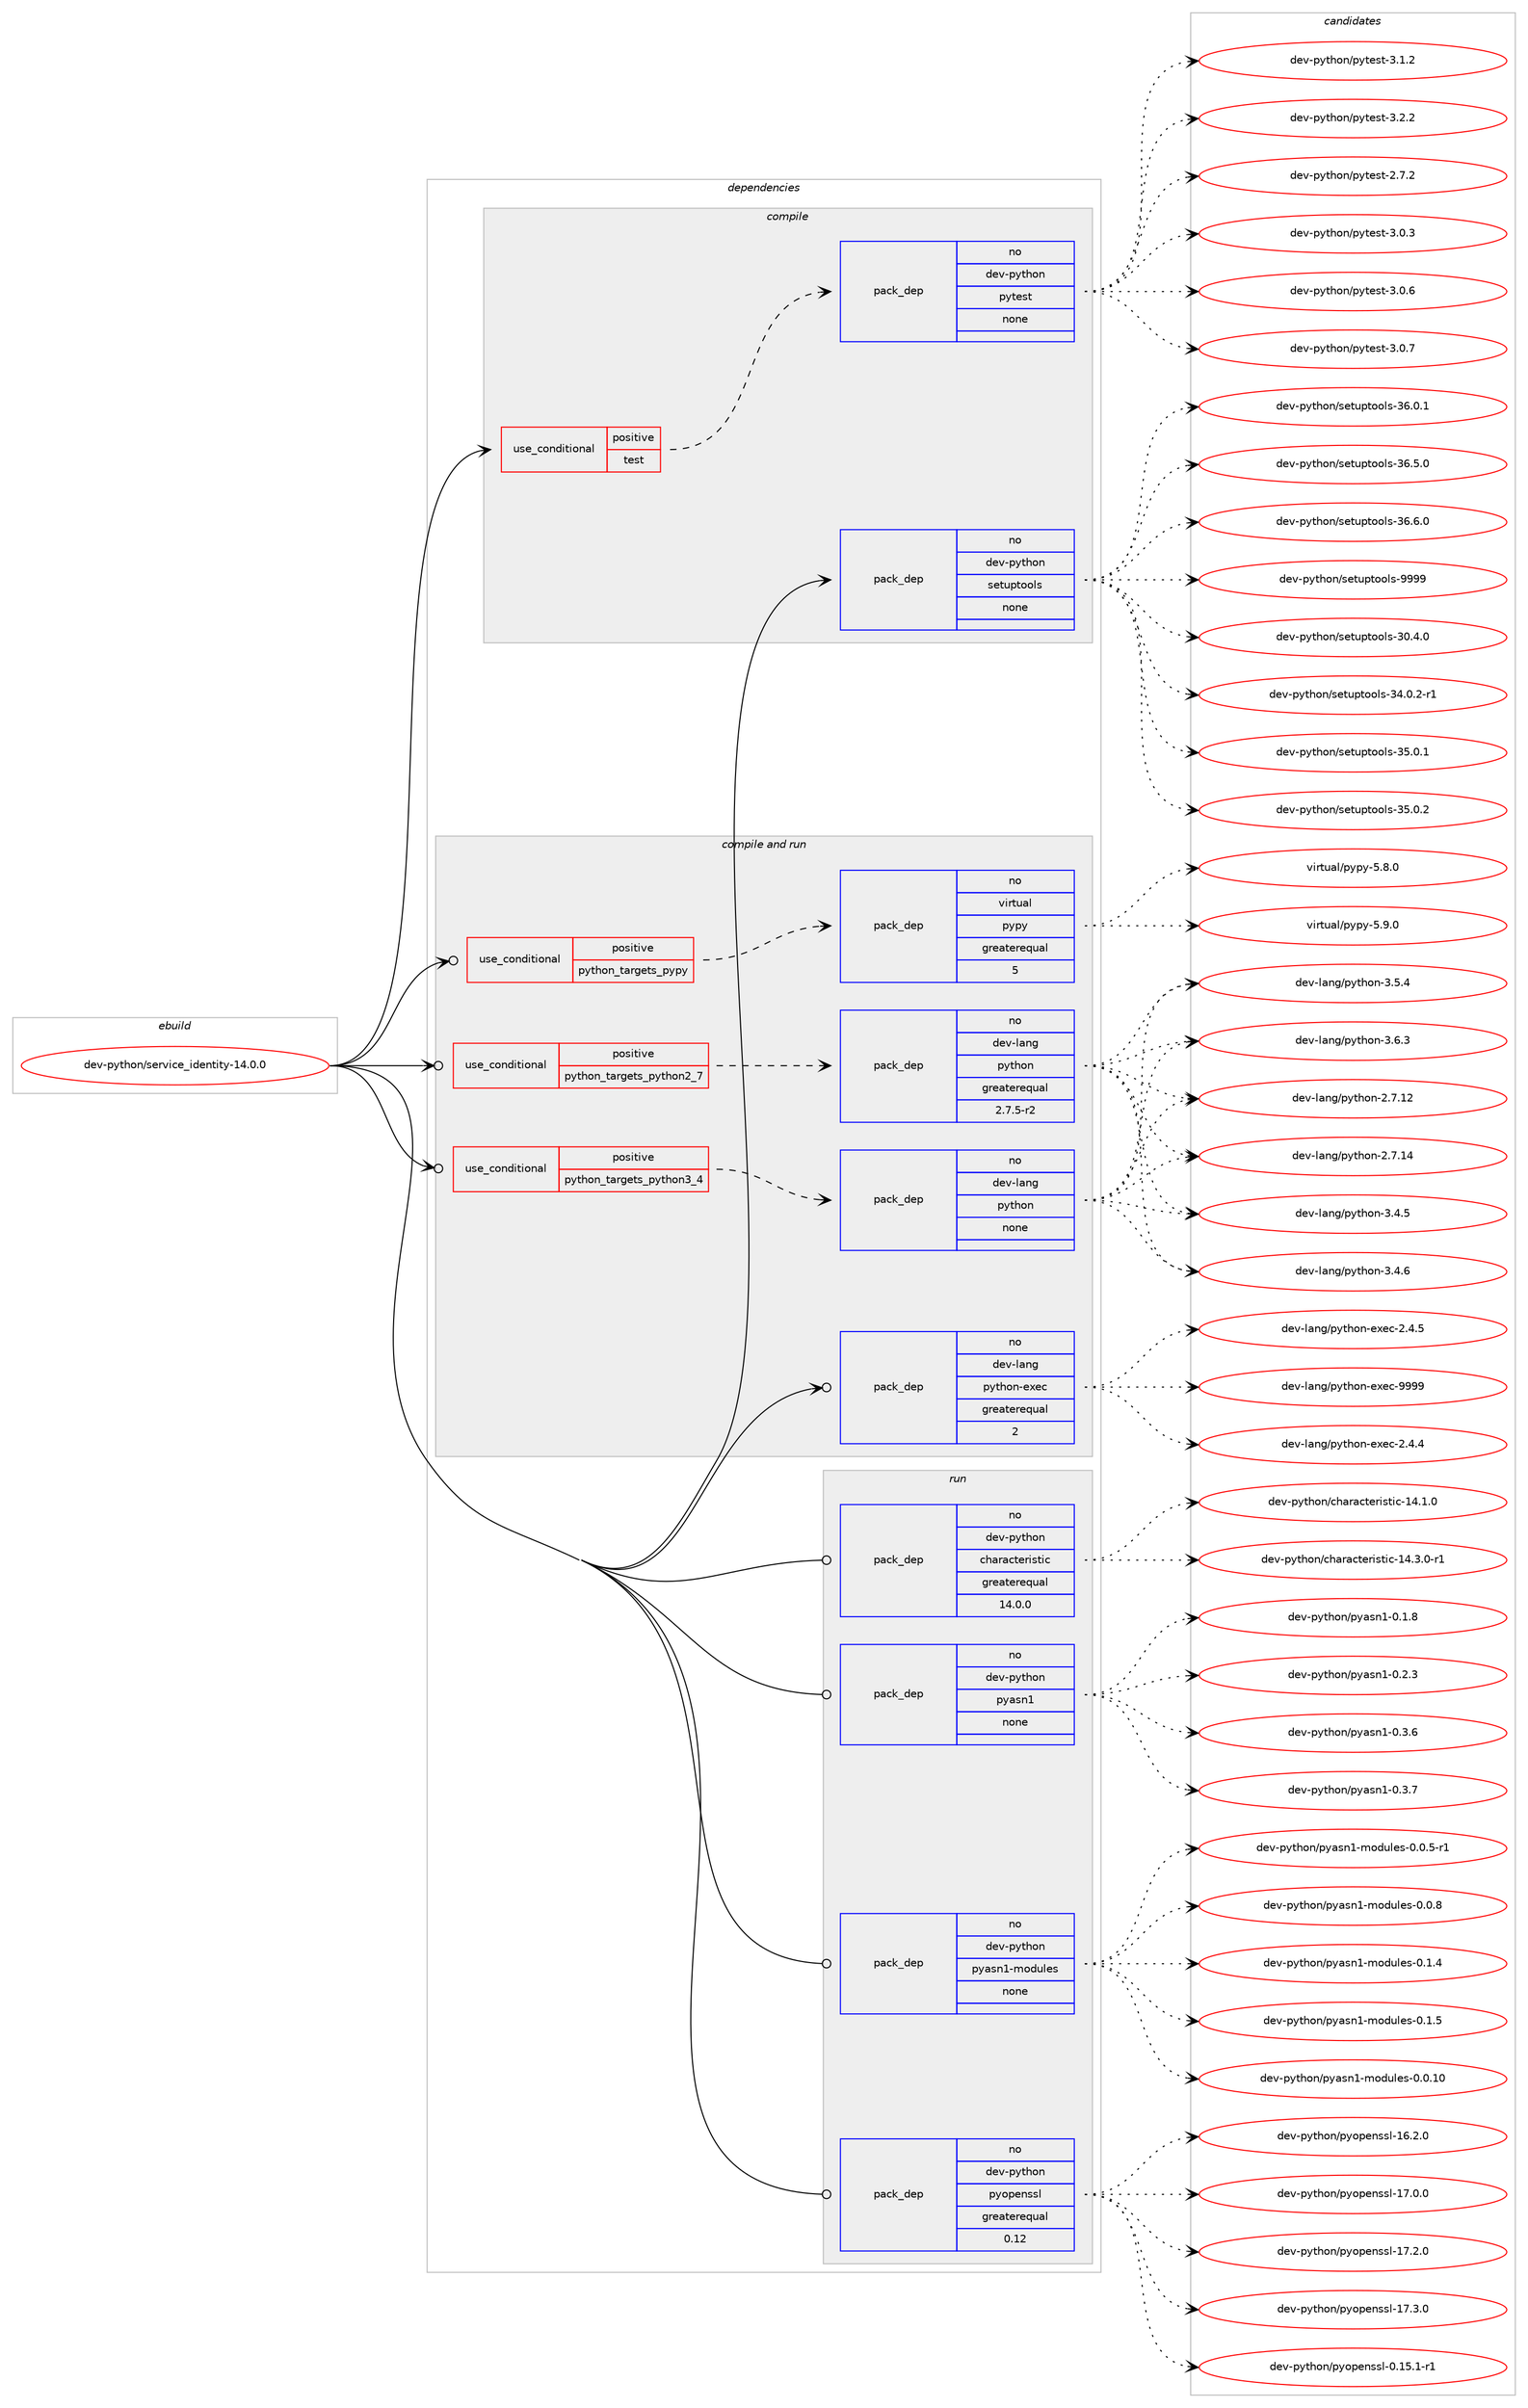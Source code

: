 digraph prolog {

# *************
# Graph options
# *************

newrank=true;
concentrate=true;
compound=true;
graph [rankdir=LR,fontname=Helvetica,fontsize=10,ranksep=1.5];#, ranksep=2.5, nodesep=0.2];
edge  [arrowhead=vee];
node  [fontname=Helvetica,fontsize=10];

# **********
# The ebuild
# **********

subgraph cluster_leftcol {
color=gray;
rank=same;
label=<<i>ebuild</i>>;
id [label="dev-python/service_identity-14.0.0", color=red, width=4, href="../dev-python/service_identity-14.0.0.svg"];
}

# ****************
# The dependencies
# ****************

subgraph cluster_midcol {
color=gray;
label=<<i>dependencies</i>>;
subgraph cluster_compile {
fillcolor="#eeeeee";
style=filled;
label=<<i>compile</i>>;
subgraph cond41502 {
dependency186886 [label=<<TABLE BORDER="0" CELLBORDER="1" CELLSPACING="0" CELLPADDING="4"><TR><TD ROWSPAN="3" CELLPADDING="10">use_conditional</TD></TR><TR><TD>positive</TD></TR><TR><TD>test</TD></TR></TABLE>>, shape=none, color=red];
subgraph pack141430 {
dependency186887 [label=<<TABLE BORDER="0" CELLBORDER="1" CELLSPACING="0" CELLPADDING="4" WIDTH="220"><TR><TD ROWSPAN="6" CELLPADDING="30">pack_dep</TD></TR><TR><TD WIDTH="110">no</TD></TR><TR><TD>dev-python</TD></TR><TR><TD>pytest</TD></TR><TR><TD>none</TD></TR><TR><TD></TD></TR></TABLE>>, shape=none, color=blue];
}
dependency186886:e -> dependency186887:w [weight=20,style="dashed",arrowhead="vee"];
}
id:e -> dependency186886:w [weight=20,style="solid",arrowhead="vee"];
subgraph pack141431 {
dependency186888 [label=<<TABLE BORDER="0" CELLBORDER="1" CELLSPACING="0" CELLPADDING="4" WIDTH="220"><TR><TD ROWSPAN="6" CELLPADDING="30">pack_dep</TD></TR><TR><TD WIDTH="110">no</TD></TR><TR><TD>dev-python</TD></TR><TR><TD>setuptools</TD></TR><TR><TD>none</TD></TR><TR><TD></TD></TR></TABLE>>, shape=none, color=blue];
}
id:e -> dependency186888:w [weight=20,style="solid",arrowhead="vee"];
}
subgraph cluster_compileandrun {
fillcolor="#eeeeee";
style=filled;
label=<<i>compile and run</i>>;
subgraph cond41503 {
dependency186889 [label=<<TABLE BORDER="0" CELLBORDER="1" CELLSPACING="0" CELLPADDING="4"><TR><TD ROWSPAN="3" CELLPADDING="10">use_conditional</TD></TR><TR><TD>positive</TD></TR><TR><TD>python_targets_pypy</TD></TR></TABLE>>, shape=none, color=red];
subgraph pack141432 {
dependency186890 [label=<<TABLE BORDER="0" CELLBORDER="1" CELLSPACING="0" CELLPADDING="4" WIDTH="220"><TR><TD ROWSPAN="6" CELLPADDING="30">pack_dep</TD></TR><TR><TD WIDTH="110">no</TD></TR><TR><TD>virtual</TD></TR><TR><TD>pypy</TD></TR><TR><TD>greaterequal</TD></TR><TR><TD>5</TD></TR></TABLE>>, shape=none, color=blue];
}
dependency186889:e -> dependency186890:w [weight=20,style="dashed",arrowhead="vee"];
}
id:e -> dependency186889:w [weight=20,style="solid",arrowhead="odotvee"];
subgraph cond41504 {
dependency186891 [label=<<TABLE BORDER="0" CELLBORDER="1" CELLSPACING="0" CELLPADDING="4"><TR><TD ROWSPAN="3" CELLPADDING="10">use_conditional</TD></TR><TR><TD>positive</TD></TR><TR><TD>python_targets_python2_7</TD></TR></TABLE>>, shape=none, color=red];
subgraph pack141433 {
dependency186892 [label=<<TABLE BORDER="0" CELLBORDER="1" CELLSPACING="0" CELLPADDING="4" WIDTH="220"><TR><TD ROWSPAN="6" CELLPADDING="30">pack_dep</TD></TR><TR><TD WIDTH="110">no</TD></TR><TR><TD>dev-lang</TD></TR><TR><TD>python</TD></TR><TR><TD>greaterequal</TD></TR><TR><TD>2.7.5-r2</TD></TR></TABLE>>, shape=none, color=blue];
}
dependency186891:e -> dependency186892:w [weight=20,style="dashed",arrowhead="vee"];
}
id:e -> dependency186891:w [weight=20,style="solid",arrowhead="odotvee"];
subgraph cond41505 {
dependency186893 [label=<<TABLE BORDER="0" CELLBORDER="1" CELLSPACING="0" CELLPADDING="4"><TR><TD ROWSPAN="3" CELLPADDING="10">use_conditional</TD></TR><TR><TD>positive</TD></TR><TR><TD>python_targets_python3_4</TD></TR></TABLE>>, shape=none, color=red];
subgraph pack141434 {
dependency186894 [label=<<TABLE BORDER="0" CELLBORDER="1" CELLSPACING="0" CELLPADDING="4" WIDTH="220"><TR><TD ROWSPAN="6" CELLPADDING="30">pack_dep</TD></TR><TR><TD WIDTH="110">no</TD></TR><TR><TD>dev-lang</TD></TR><TR><TD>python</TD></TR><TR><TD>none</TD></TR><TR><TD></TD></TR></TABLE>>, shape=none, color=blue];
}
dependency186893:e -> dependency186894:w [weight=20,style="dashed",arrowhead="vee"];
}
id:e -> dependency186893:w [weight=20,style="solid",arrowhead="odotvee"];
subgraph pack141435 {
dependency186895 [label=<<TABLE BORDER="0" CELLBORDER="1" CELLSPACING="0" CELLPADDING="4" WIDTH="220"><TR><TD ROWSPAN="6" CELLPADDING="30">pack_dep</TD></TR><TR><TD WIDTH="110">no</TD></TR><TR><TD>dev-lang</TD></TR><TR><TD>python-exec</TD></TR><TR><TD>greaterequal</TD></TR><TR><TD>2</TD></TR></TABLE>>, shape=none, color=blue];
}
id:e -> dependency186895:w [weight=20,style="solid",arrowhead="odotvee"];
}
subgraph cluster_run {
fillcolor="#eeeeee";
style=filled;
label=<<i>run</i>>;
subgraph pack141436 {
dependency186896 [label=<<TABLE BORDER="0" CELLBORDER="1" CELLSPACING="0" CELLPADDING="4" WIDTH="220"><TR><TD ROWSPAN="6" CELLPADDING="30">pack_dep</TD></TR><TR><TD WIDTH="110">no</TD></TR><TR><TD>dev-python</TD></TR><TR><TD>characteristic</TD></TR><TR><TD>greaterequal</TD></TR><TR><TD>14.0.0</TD></TR></TABLE>>, shape=none, color=blue];
}
id:e -> dependency186896:w [weight=20,style="solid",arrowhead="odot"];
subgraph pack141437 {
dependency186897 [label=<<TABLE BORDER="0" CELLBORDER="1" CELLSPACING="0" CELLPADDING="4" WIDTH="220"><TR><TD ROWSPAN="6" CELLPADDING="30">pack_dep</TD></TR><TR><TD WIDTH="110">no</TD></TR><TR><TD>dev-python</TD></TR><TR><TD>pyasn1</TD></TR><TR><TD>none</TD></TR><TR><TD></TD></TR></TABLE>>, shape=none, color=blue];
}
id:e -> dependency186897:w [weight=20,style="solid",arrowhead="odot"];
subgraph pack141438 {
dependency186898 [label=<<TABLE BORDER="0" CELLBORDER="1" CELLSPACING="0" CELLPADDING="4" WIDTH="220"><TR><TD ROWSPAN="6" CELLPADDING="30">pack_dep</TD></TR><TR><TD WIDTH="110">no</TD></TR><TR><TD>dev-python</TD></TR><TR><TD>pyasn1-modules</TD></TR><TR><TD>none</TD></TR><TR><TD></TD></TR></TABLE>>, shape=none, color=blue];
}
id:e -> dependency186898:w [weight=20,style="solid",arrowhead="odot"];
subgraph pack141439 {
dependency186899 [label=<<TABLE BORDER="0" CELLBORDER="1" CELLSPACING="0" CELLPADDING="4" WIDTH="220"><TR><TD ROWSPAN="6" CELLPADDING="30">pack_dep</TD></TR><TR><TD WIDTH="110">no</TD></TR><TR><TD>dev-python</TD></TR><TR><TD>pyopenssl</TD></TR><TR><TD>greaterequal</TD></TR><TR><TD>0.12</TD></TR></TABLE>>, shape=none, color=blue];
}
id:e -> dependency186899:w [weight=20,style="solid",arrowhead="odot"];
}
}

# **************
# The candidates
# **************

subgraph cluster_choices {
rank=same;
color=gray;
label=<<i>candidates</i>>;

subgraph choice141430 {
color=black;
nodesep=1;
choice1001011184511212111610411111047112121116101115116455046554650 [label="dev-python/pytest-2.7.2", color=red, width=4,href="../dev-python/pytest-2.7.2.svg"];
choice1001011184511212111610411111047112121116101115116455146484651 [label="dev-python/pytest-3.0.3", color=red, width=4,href="../dev-python/pytest-3.0.3.svg"];
choice1001011184511212111610411111047112121116101115116455146484654 [label="dev-python/pytest-3.0.6", color=red, width=4,href="../dev-python/pytest-3.0.6.svg"];
choice1001011184511212111610411111047112121116101115116455146484655 [label="dev-python/pytest-3.0.7", color=red, width=4,href="../dev-python/pytest-3.0.7.svg"];
choice1001011184511212111610411111047112121116101115116455146494650 [label="dev-python/pytest-3.1.2", color=red, width=4,href="../dev-python/pytest-3.1.2.svg"];
choice1001011184511212111610411111047112121116101115116455146504650 [label="dev-python/pytest-3.2.2", color=red, width=4,href="../dev-python/pytest-3.2.2.svg"];
dependency186887:e -> choice1001011184511212111610411111047112121116101115116455046554650:w [style=dotted,weight="100"];
dependency186887:e -> choice1001011184511212111610411111047112121116101115116455146484651:w [style=dotted,weight="100"];
dependency186887:e -> choice1001011184511212111610411111047112121116101115116455146484654:w [style=dotted,weight="100"];
dependency186887:e -> choice1001011184511212111610411111047112121116101115116455146484655:w [style=dotted,weight="100"];
dependency186887:e -> choice1001011184511212111610411111047112121116101115116455146494650:w [style=dotted,weight="100"];
dependency186887:e -> choice1001011184511212111610411111047112121116101115116455146504650:w [style=dotted,weight="100"];
}
subgraph choice141431 {
color=black;
nodesep=1;
choice100101118451121211161041111104711510111611711211611111110811545514846524648 [label="dev-python/setuptools-30.4.0", color=red, width=4,href="../dev-python/setuptools-30.4.0.svg"];
choice1001011184511212111610411111047115101116117112116111111108115455152464846504511449 [label="dev-python/setuptools-34.0.2-r1", color=red, width=4,href="../dev-python/setuptools-34.0.2-r1.svg"];
choice100101118451121211161041111104711510111611711211611111110811545515346484649 [label="dev-python/setuptools-35.0.1", color=red, width=4,href="../dev-python/setuptools-35.0.1.svg"];
choice100101118451121211161041111104711510111611711211611111110811545515346484650 [label="dev-python/setuptools-35.0.2", color=red, width=4,href="../dev-python/setuptools-35.0.2.svg"];
choice100101118451121211161041111104711510111611711211611111110811545515446484649 [label="dev-python/setuptools-36.0.1", color=red, width=4,href="../dev-python/setuptools-36.0.1.svg"];
choice100101118451121211161041111104711510111611711211611111110811545515446534648 [label="dev-python/setuptools-36.5.0", color=red, width=4,href="../dev-python/setuptools-36.5.0.svg"];
choice100101118451121211161041111104711510111611711211611111110811545515446544648 [label="dev-python/setuptools-36.6.0", color=red, width=4,href="../dev-python/setuptools-36.6.0.svg"];
choice10010111845112121116104111110471151011161171121161111111081154557575757 [label="dev-python/setuptools-9999", color=red, width=4,href="../dev-python/setuptools-9999.svg"];
dependency186888:e -> choice100101118451121211161041111104711510111611711211611111110811545514846524648:w [style=dotted,weight="100"];
dependency186888:e -> choice1001011184511212111610411111047115101116117112116111111108115455152464846504511449:w [style=dotted,weight="100"];
dependency186888:e -> choice100101118451121211161041111104711510111611711211611111110811545515346484649:w [style=dotted,weight="100"];
dependency186888:e -> choice100101118451121211161041111104711510111611711211611111110811545515346484650:w [style=dotted,weight="100"];
dependency186888:e -> choice100101118451121211161041111104711510111611711211611111110811545515446484649:w [style=dotted,weight="100"];
dependency186888:e -> choice100101118451121211161041111104711510111611711211611111110811545515446534648:w [style=dotted,weight="100"];
dependency186888:e -> choice100101118451121211161041111104711510111611711211611111110811545515446544648:w [style=dotted,weight="100"];
dependency186888:e -> choice10010111845112121116104111110471151011161171121161111111081154557575757:w [style=dotted,weight="100"];
}
subgraph choice141432 {
color=black;
nodesep=1;
choice1181051141161179710847112121112121455346564648 [label="virtual/pypy-5.8.0", color=red, width=4,href="../virtual/pypy-5.8.0.svg"];
choice1181051141161179710847112121112121455346574648 [label="virtual/pypy-5.9.0", color=red, width=4,href="../virtual/pypy-5.9.0.svg"];
dependency186890:e -> choice1181051141161179710847112121112121455346564648:w [style=dotted,weight="100"];
dependency186890:e -> choice1181051141161179710847112121112121455346574648:w [style=dotted,weight="100"];
}
subgraph choice141433 {
color=black;
nodesep=1;
choice10010111845108971101034711212111610411111045504655464950 [label="dev-lang/python-2.7.12", color=red, width=4,href="../dev-lang/python-2.7.12.svg"];
choice10010111845108971101034711212111610411111045504655464952 [label="dev-lang/python-2.7.14", color=red, width=4,href="../dev-lang/python-2.7.14.svg"];
choice100101118451089711010347112121116104111110455146524653 [label="dev-lang/python-3.4.5", color=red, width=4,href="../dev-lang/python-3.4.5.svg"];
choice100101118451089711010347112121116104111110455146524654 [label="dev-lang/python-3.4.6", color=red, width=4,href="../dev-lang/python-3.4.6.svg"];
choice100101118451089711010347112121116104111110455146534652 [label="dev-lang/python-3.5.4", color=red, width=4,href="../dev-lang/python-3.5.4.svg"];
choice100101118451089711010347112121116104111110455146544651 [label="dev-lang/python-3.6.3", color=red, width=4,href="../dev-lang/python-3.6.3.svg"];
dependency186892:e -> choice10010111845108971101034711212111610411111045504655464950:w [style=dotted,weight="100"];
dependency186892:e -> choice10010111845108971101034711212111610411111045504655464952:w [style=dotted,weight="100"];
dependency186892:e -> choice100101118451089711010347112121116104111110455146524653:w [style=dotted,weight="100"];
dependency186892:e -> choice100101118451089711010347112121116104111110455146524654:w [style=dotted,weight="100"];
dependency186892:e -> choice100101118451089711010347112121116104111110455146534652:w [style=dotted,weight="100"];
dependency186892:e -> choice100101118451089711010347112121116104111110455146544651:w [style=dotted,weight="100"];
}
subgraph choice141434 {
color=black;
nodesep=1;
choice10010111845108971101034711212111610411111045504655464950 [label="dev-lang/python-2.7.12", color=red, width=4,href="../dev-lang/python-2.7.12.svg"];
choice10010111845108971101034711212111610411111045504655464952 [label="dev-lang/python-2.7.14", color=red, width=4,href="../dev-lang/python-2.7.14.svg"];
choice100101118451089711010347112121116104111110455146524653 [label="dev-lang/python-3.4.5", color=red, width=4,href="../dev-lang/python-3.4.5.svg"];
choice100101118451089711010347112121116104111110455146524654 [label="dev-lang/python-3.4.6", color=red, width=4,href="../dev-lang/python-3.4.6.svg"];
choice100101118451089711010347112121116104111110455146534652 [label="dev-lang/python-3.5.4", color=red, width=4,href="../dev-lang/python-3.5.4.svg"];
choice100101118451089711010347112121116104111110455146544651 [label="dev-lang/python-3.6.3", color=red, width=4,href="../dev-lang/python-3.6.3.svg"];
dependency186894:e -> choice10010111845108971101034711212111610411111045504655464950:w [style=dotted,weight="100"];
dependency186894:e -> choice10010111845108971101034711212111610411111045504655464952:w [style=dotted,weight="100"];
dependency186894:e -> choice100101118451089711010347112121116104111110455146524653:w [style=dotted,weight="100"];
dependency186894:e -> choice100101118451089711010347112121116104111110455146524654:w [style=dotted,weight="100"];
dependency186894:e -> choice100101118451089711010347112121116104111110455146534652:w [style=dotted,weight="100"];
dependency186894:e -> choice100101118451089711010347112121116104111110455146544651:w [style=dotted,weight="100"];
}
subgraph choice141435 {
color=black;
nodesep=1;
choice1001011184510897110103471121211161041111104510112010199455046524652 [label="dev-lang/python-exec-2.4.4", color=red, width=4,href="../dev-lang/python-exec-2.4.4.svg"];
choice1001011184510897110103471121211161041111104510112010199455046524653 [label="dev-lang/python-exec-2.4.5", color=red, width=4,href="../dev-lang/python-exec-2.4.5.svg"];
choice10010111845108971101034711212111610411111045101120101994557575757 [label="dev-lang/python-exec-9999", color=red, width=4,href="../dev-lang/python-exec-9999.svg"];
dependency186895:e -> choice1001011184510897110103471121211161041111104510112010199455046524652:w [style=dotted,weight="100"];
dependency186895:e -> choice1001011184510897110103471121211161041111104510112010199455046524653:w [style=dotted,weight="100"];
dependency186895:e -> choice10010111845108971101034711212111610411111045101120101994557575757:w [style=dotted,weight="100"];
}
subgraph choice141436 {
color=black;
nodesep=1;
choice1001011184511212111610411111047991049711497991161011141051151161059945495246494648 [label="dev-python/characteristic-14.1.0", color=red, width=4,href="../dev-python/characteristic-14.1.0.svg"];
choice10010111845112121116104111110479910497114979911610111410511511610599454952465146484511449 [label="dev-python/characteristic-14.3.0-r1", color=red, width=4,href="../dev-python/characteristic-14.3.0-r1.svg"];
dependency186896:e -> choice1001011184511212111610411111047991049711497991161011141051151161059945495246494648:w [style=dotted,weight="100"];
dependency186896:e -> choice10010111845112121116104111110479910497114979911610111410511511610599454952465146484511449:w [style=dotted,weight="100"];
}
subgraph choice141437 {
color=black;
nodesep=1;
choice10010111845112121116104111110471121219711511049454846494656 [label="dev-python/pyasn1-0.1.8", color=red, width=4,href="../dev-python/pyasn1-0.1.8.svg"];
choice10010111845112121116104111110471121219711511049454846504651 [label="dev-python/pyasn1-0.2.3", color=red, width=4,href="../dev-python/pyasn1-0.2.3.svg"];
choice10010111845112121116104111110471121219711511049454846514654 [label="dev-python/pyasn1-0.3.6", color=red, width=4,href="../dev-python/pyasn1-0.3.6.svg"];
choice10010111845112121116104111110471121219711511049454846514655 [label="dev-python/pyasn1-0.3.7", color=red, width=4,href="../dev-python/pyasn1-0.3.7.svg"];
dependency186897:e -> choice10010111845112121116104111110471121219711511049454846494656:w [style=dotted,weight="100"];
dependency186897:e -> choice10010111845112121116104111110471121219711511049454846504651:w [style=dotted,weight="100"];
dependency186897:e -> choice10010111845112121116104111110471121219711511049454846514654:w [style=dotted,weight="100"];
dependency186897:e -> choice10010111845112121116104111110471121219711511049454846514655:w [style=dotted,weight="100"];
}
subgraph choice141438 {
color=black;
nodesep=1;
choice100101118451121211161041111104711212197115110494510911110011710810111545484648464948 [label="dev-python/pyasn1-modules-0.0.10", color=red, width=4,href="../dev-python/pyasn1-modules-0.0.10.svg"];
choice10010111845112121116104111110471121219711511049451091111001171081011154548464846534511449 [label="dev-python/pyasn1-modules-0.0.5-r1", color=red, width=4,href="../dev-python/pyasn1-modules-0.0.5-r1.svg"];
choice1001011184511212111610411111047112121971151104945109111100117108101115454846484656 [label="dev-python/pyasn1-modules-0.0.8", color=red, width=4,href="../dev-python/pyasn1-modules-0.0.8.svg"];
choice1001011184511212111610411111047112121971151104945109111100117108101115454846494652 [label="dev-python/pyasn1-modules-0.1.4", color=red, width=4,href="../dev-python/pyasn1-modules-0.1.4.svg"];
choice1001011184511212111610411111047112121971151104945109111100117108101115454846494653 [label="dev-python/pyasn1-modules-0.1.5", color=red, width=4,href="../dev-python/pyasn1-modules-0.1.5.svg"];
dependency186898:e -> choice100101118451121211161041111104711212197115110494510911110011710810111545484648464948:w [style=dotted,weight="100"];
dependency186898:e -> choice10010111845112121116104111110471121219711511049451091111001171081011154548464846534511449:w [style=dotted,weight="100"];
dependency186898:e -> choice1001011184511212111610411111047112121971151104945109111100117108101115454846484656:w [style=dotted,weight="100"];
dependency186898:e -> choice1001011184511212111610411111047112121971151104945109111100117108101115454846494652:w [style=dotted,weight="100"];
dependency186898:e -> choice1001011184511212111610411111047112121971151104945109111100117108101115454846494653:w [style=dotted,weight="100"];
}
subgraph choice141439 {
color=black;
nodesep=1;
choice1001011184511212111610411111047112121111112101110115115108454846495346494511449 [label="dev-python/pyopenssl-0.15.1-r1", color=red, width=4,href="../dev-python/pyopenssl-0.15.1-r1.svg"];
choice100101118451121211161041111104711212111111210111011511510845495446504648 [label="dev-python/pyopenssl-16.2.0", color=red, width=4,href="../dev-python/pyopenssl-16.2.0.svg"];
choice100101118451121211161041111104711212111111210111011511510845495546484648 [label="dev-python/pyopenssl-17.0.0", color=red, width=4,href="../dev-python/pyopenssl-17.0.0.svg"];
choice100101118451121211161041111104711212111111210111011511510845495546504648 [label="dev-python/pyopenssl-17.2.0", color=red, width=4,href="../dev-python/pyopenssl-17.2.0.svg"];
choice100101118451121211161041111104711212111111210111011511510845495546514648 [label="dev-python/pyopenssl-17.3.0", color=red, width=4,href="../dev-python/pyopenssl-17.3.0.svg"];
dependency186899:e -> choice1001011184511212111610411111047112121111112101110115115108454846495346494511449:w [style=dotted,weight="100"];
dependency186899:e -> choice100101118451121211161041111104711212111111210111011511510845495446504648:w [style=dotted,weight="100"];
dependency186899:e -> choice100101118451121211161041111104711212111111210111011511510845495546484648:w [style=dotted,weight="100"];
dependency186899:e -> choice100101118451121211161041111104711212111111210111011511510845495546504648:w [style=dotted,weight="100"];
dependency186899:e -> choice100101118451121211161041111104711212111111210111011511510845495546514648:w [style=dotted,weight="100"];
}
}

}
